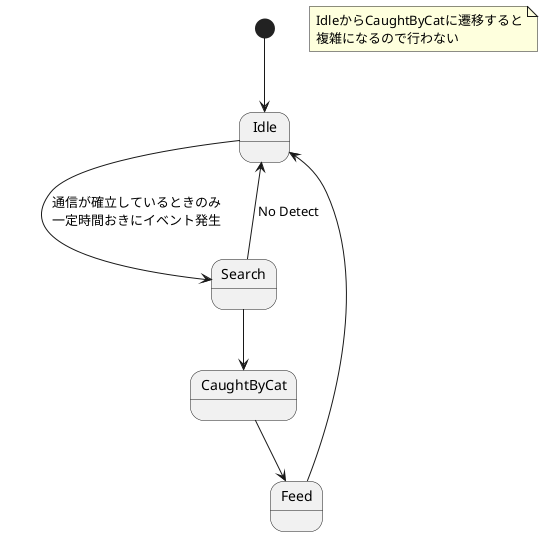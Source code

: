 @startuml
[*] --> Idle
note "IdleからCaughtByCatに遷移すると\n複雑になるので行わない" as N1
Idle --> Search : 通信が確立しているときのみ\n一定時間おきにイベント発生
Search --> Idle : No Detect
Search --> CaughtByCat
CaughtByCat --> Feed
Feed --> Idle
@enduml